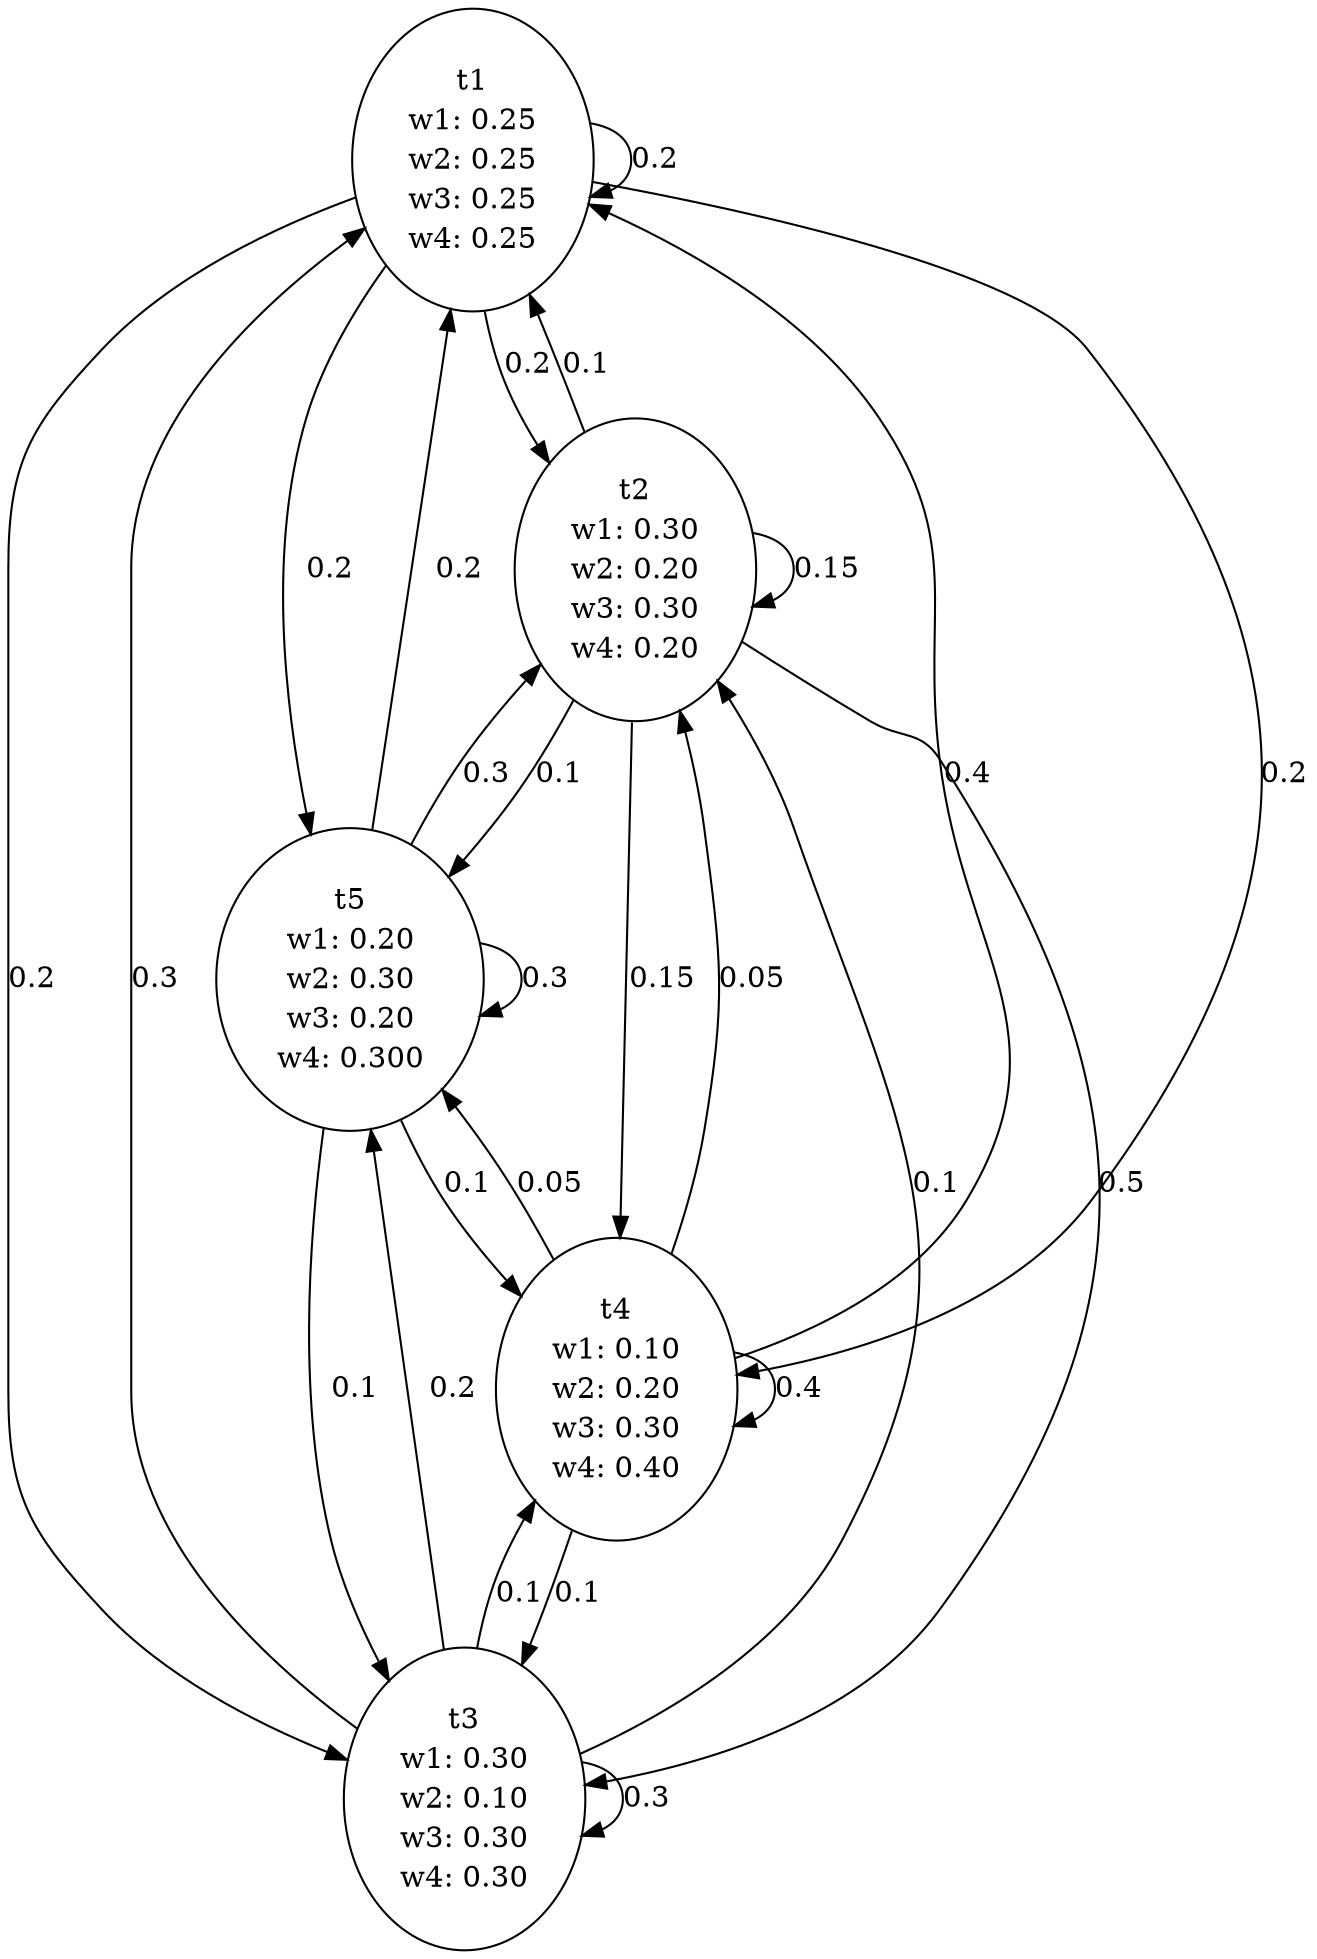 digraph G {
t1 -> t1 [label="0.2"];
t1 -> t2 [label="0.2"];
t1 -> t3 [label="0.2"];
t1 -> t4 [label="0.2"];
t1 -> t5 [label="0.2"];
t2 -> t1 [label="0.1"];
t2 -> t2 [label="0.15"];
t2 -> t3 [label="0.5"];
t2 -> t4 [label="0.15"];
t2 -> t5 [label="0.1"];
t3 -> t1 [label="0.3"];
t3 -> t2 [label="0.1"];
t3 -> t3 [label="0.3"];
t3 -> t4 [label="0.1"];
t3 -> t5 [label="0.2"];
t4 -> t1 [label="0.4"];
t4 -> t2 [label="0.05"];
t4 -> t3 [label="0.1"];
t4 -> t4 [label="0.4"];
t4 -> t5 [label="0.05"];
t5 -> t1 [label="0.2"];
t5 -> t2 [label="0.3"];
t5 -> t3 [label="0.1"];
t5 -> t4 [label="0.1"];
t5 -> t5 [label="0.3"];
t1 [label=<<TABLE BORDER="0" CELLBORDER="0" CELLSPACING="0"><TR><TD>t1</TD></TR><TR><TD>w1: 0.25</TD></TR><TR><TD>w2: 0.25</TD></TR><TR><TD>w3: 0.25</TD></TR><TR><TD>w4: 0.25</TD></TR></TABLE>>];
t2 [label=<<TABLE BORDER="0" CELLBORDER="0" CELLSPACING="0"><TR><TD>t2</TD></TR><TR><TD>w1: 0.30</TD></TR><TR><TD>w2: 0.20</TD></TR><TR><TD>w3: 0.30</TD></TR><TR><TD>w4: 0.20</TD></TR></TABLE>>];
t3 [label=<<TABLE BORDER="0" CELLBORDER="0" CELLSPACING="0"><TR><TD>t3</TD></TR><TR><TD>w1: 0.30</TD></TR><TR><TD>w2: 0.10</TD></TR><TR><TD>w3: 0.30</TD></TR><TR><TD>w4: 0.30</TD></TR></TABLE>>];
t4 [label=<<TABLE BORDER="0" CELLBORDER="0" CELLSPACING="0"><TR><TD>t4</TD></TR><TR><TD>w1: 0.10</TD></TR><TR><TD>w2: 0.20</TD></TR><TR><TD>w3: 0.30</TD></TR><TR><TD>w4: 0.40</TD></TR></TABLE>>];
t5 [label=<<TABLE BORDER="0" CELLBORDER="0" CELLSPACING="0"><TR><TD>t5</TD></TR><TR><TD>w1: 0.20</TD></TR><TR><TD>w2: 0.30</TD></TR><TR><TD>w3: 0.20</TD></TR><TR><TD>w4: 0.300</TD></TR></TABLE>>];
}